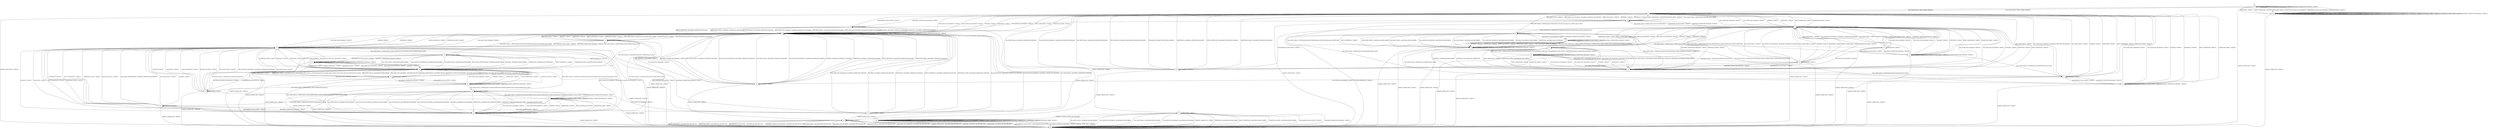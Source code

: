 digraph g {
__start0 [label="" shape="none"];

	s0 [shape="circle" label="s0"];
	s1 [shape="circle" label="s1"];
	s2 [shape="circle" label="s2"];
	s3 [shape="circle" label="s3"];
	s4 [shape="circle" label="s4"];
	s5 [shape="circle" label="s5"];
	s6 [shape="circle" label="s6"];
	s7 [shape="circle" label="s7"];
	s8 [shape="circle" label="s8"];
	s9 [shape="circle" label="s9"];
	s10 [shape="circle" label="s10"];
	s11 [shape="circle" label="s11"];
	s12 [shape="circle" label="s12"];
	s13 [shape="circle" label="s13"];
	s14 [shape="circle" label="s14"];
	s15 [shape="circle" label="s15"];
	s16 [shape="circle" label="s16"];
	s17 [shape="circle" label="s17"];
	s18 [shape="circle" label="s18"];
	s19 [shape="circle" label="s19"];
	s20 [shape="circle" label="s20"];
	s21 [shape="circle" label="s21"];
	s22 [shape="circle" label="s22"];
	s23 [shape="circle" label="s23"];
	s24 [shape="circle" label="s24"];
	s25 [shape="circle" label="s25"];
	s26 [shape="circle" label="s26"];
	s27 [shape="circle" label="s27"];
	s28 [shape="circle" label="s28"];
	s29 [shape="circle" label="s29"];
	s30 [shape="circle" label="s30"];
	s31 [shape="circle" label="s31"];
	s32 [shape="circle" label="s32"];
	s33 [shape="circle" label="s33"];
	s34 [shape="circle" label="s34"];
	s35 [shape="circle" label="s35"];
	s36 [shape="circle" label="s36"];
	s0 -> s1 [label="RSA_CLIENT_HELLO / HELLO_VERIFY_REQUEST"];
	s0 -> s24 [label="RSA_CLIENT_KEY_EXCHANGE / TIMEOUT"];
	s0 -> s1 [label="PSK_CLIENT_HELLO / HELLO_VERIFY_REQUEST"];
	s0 -> s24 [label="PSK_CLIENT_KEY_EXCHANGE / TIMEOUT"];
	s0 -> s8 [label="CHANGE_CIPHER_SPEC / TIMEOUT"];
	s0 -> s24 [label="FINISHED / TIMEOUT"];
	s0 -> s0 [label="APPLICATION / TIMEOUT"];
	s0 -> s24 [label="CERTIFICATE / TIMEOUT"];
	s0 -> s24 [label="EMPTY_CERTIFICATE / TIMEOUT"];
	s0 -> s24 [label="CERTIFICATE_VERIFY / TIMEOUT"];
	s0 -> s0 [label="Alert(WARNING,CLOSE_NOTIFY) / TIMEOUT"];
	s0 -> s0 [label="Alert(FATAL,UNEXPECTED_MESSAGE) / TIMEOUT"];
	s1 -> s3 [label="RSA_CLIENT_HELLO / SERVER_HELLO,CERTIFICATE,CERTIFICATE_REQUEST,SERVER_HELLO_DONE"];
	s1 -> s9 [label="RSA_CLIENT_KEY_EXCHANGE / TIMEOUT"];
	s1 -> s2 [label="PSK_CLIENT_HELLO / SERVER_HELLO,SERVER_HELLO_DONE"];
	s1 -> s9 [label="PSK_CLIENT_KEY_EXCHANGE / TIMEOUT"];
	s1 -> s8 [label="CHANGE_CIPHER_SPEC / TIMEOUT"];
	s1 -> s9 [label="FINISHED / TIMEOUT"];
	s1 -> s1 [label="APPLICATION / TIMEOUT"];
	s1 -> s9 [label="CERTIFICATE / TIMEOUT"];
	s1 -> s9 [label="EMPTY_CERTIFICATE / TIMEOUT"];
	s1 -> s9 [label="CERTIFICATE_VERIFY / TIMEOUT"];
	s1 -> s1 [label="Alert(WARNING,CLOSE_NOTIFY) / TIMEOUT"];
	s1 -> s1 [label="Alert(FATAL,UNEXPECTED_MESSAGE) / TIMEOUT"];
	s2 -> s1 [label="RSA_CLIENT_HELLO / TIMEOUT"];
	s2 -> s1 [label="RSA_CLIENT_KEY_EXCHANGE / Alert(FATAL,UNKNOWN_PSK_IDENTITY)"];
	s2 -> s1 [label="PSK_CLIENT_HELLO / TIMEOUT"];
	s2 -> s4 [label="PSK_CLIENT_KEY_EXCHANGE / TIMEOUT"];
	s2 -> s8 [label="CHANGE_CIPHER_SPEC / TIMEOUT"];
	s2 -> s1 [label="FINISHED / TIMEOUT"];
	s2 -> s2 [label="APPLICATION / TIMEOUT"];
	s2 -> s1 [label="CERTIFICATE / TIMEOUT"];
	s2 -> s1 [label="EMPTY_CERTIFICATE / TIMEOUT"];
	s2 -> s1 [label="CERTIFICATE_VERIFY / TIMEOUT"];
	s2 -> s5 [label="Alert(WARNING,CLOSE_NOTIFY) / TIMEOUT"];
	s2 -> s5 [label="Alert(FATAL,UNEXPECTED_MESSAGE) / TIMEOUT"];
	s3 -> s6 [label="RSA_CLIENT_HELLO / Alert(FATAL,DECODE_ERROR)"];
	s3 -> s6 [label="RSA_CLIENT_KEY_EXCHANGE / Alert(FATAL,DECODE_ERROR)"];
	s3 -> s6 [label="PSK_CLIENT_HELLO / Alert(FATAL,DECODE_ERROR)"];
	s3 -> s6 [label="PSK_CLIENT_KEY_EXCHANGE / Alert(FATAL,DECODE_ERROR)"];
	s3 -> s8 [label="CHANGE_CIPHER_SPEC / TIMEOUT"];
	s3 -> s6 [label="FINISHED / Alert(FATAL,DECODE_ERROR)"];
	s3 -> s3 [label="APPLICATION / TIMEOUT"];
	s3 -> s6 [label="CERTIFICATE / Alert(FATAL,BAD_CERTIFICATE)"];
	s3 -> s6 [label="EMPTY_CERTIFICATE / TIMEOUT"];
	s3 -> s6 [label="CERTIFICATE_VERIFY / Alert(FATAL,DECODE_ERROR)"];
	s3 -> s7 [label="Alert(WARNING,CLOSE_NOTIFY) / TIMEOUT"];
	s3 -> s7 [label="Alert(FATAL,UNEXPECTED_MESSAGE) / TIMEOUT"];
	s4 -> s9 [label="RSA_CLIENT_HELLO / Alert(FATAL,UNEXPECTED_MESSAGE)"];
	s4 -> s9 [label="RSA_CLIENT_KEY_EXCHANGE / Alert(FATAL,UNEXPECTED_MESSAGE)"];
	s4 -> s9 [label="PSK_CLIENT_HELLO / Alert(FATAL,UNEXPECTED_MESSAGE)"];
	s4 -> s9 [label="PSK_CLIENT_KEY_EXCHANGE / Alert(FATAL,UNEXPECTED_MESSAGE)"];
	s4 -> s18 [label="CHANGE_CIPHER_SPEC / TIMEOUT"];
	s4 -> s9 [label="FINISHED / Alert(FATAL,UNEXPECTED_MESSAGE)"];
	s4 -> s4 [label="APPLICATION / TIMEOUT"];
	s4 -> s9 [label="CERTIFICATE / Alert(FATAL,UNEXPECTED_MESSAGE)"];
	s4 -> s9 [label="EMPTY_CERTIFICATE / Alert(FATAL,UNEXPECTED_MESSAGE)"];
	s4 -> s9 [label="CERTIFICATE_VERIFY / Alert(FATAL,UNEXPECTED_MESSAGE)"];
	s4 -> s1 [label="Alert(WARNING,CLOSE_NOTIFY) / TIMEOUT"];
	s4 -> s1 [label="Alert(FATAL,UNEXPECTED_MESSAGE) / TIMEOUT"];
	s5 -> s3 [label="RSA_CLIENT_HELLO / CERTIFICATE,CERTIFICATE_REQUEST,SERVER_HELLO_DONE,SERVER_HELLO"];
	s5 -> s1 [label="RSA_CLIENT_KEY_EXCHANGE / TIMEOUT"];
	s5 -> s2 [label="PSK_CLIENT_HELLO / SERVER_HELLO_DONE,SERVER_HELLO"];
	s5 -> s1 [label="PSK_CLIENT_KEY_EXCHANGE / TIMEOUT"];
	s5 -> s8 [label="CHANGE_CIPHER_SPEC / TIMEOUT"];
	s5 -> s1 [label="FINISHED / TIMEOUT"];
	s5 -> s5 [label="APPLICATION / TIMEOUT"];
	s5 -> s1 [label="CERTIFICATE / TIMEOUT"];
	s5 -> s1 [label="EMPTY_CERTIFICATE / TIMEOUT"];
	s5 -> s1 [label="CERTIFICATE_VERIFY / TIMEOUT"];
	s5 -> s5 [label="Alert(WARNING,CLOSE_NOTIFY) / TIMEOUT"];
	s5 -> s5 [label="Alert(FATAL,UNEXPECTED_MESSAGE) / TIMEOUT"];
	s6 -> s3 [label="RSA_CLIENT_HELLO / CERTIFICATE_REQUEST,SERVER_HELLO_DONE,SERVER_HELLO,CERTIFICATE"];
	s6 -> s5 [label="RSA_CLIENT_KEY_EXCHANGE / TIMEOUT"];
	s6 -> s11 [label="PSK_CLIENT_HELLO / SERVER_HELLO,SERVER_HELLO_DONE"];
	s6 -> s5 [label="PSK_CLIENT_KEY_EXCHANGE / TIMEOUT"];
	s6 -> s8 [label="CHANGE_CIPHER_SPEC / TIMEOUT"];
	s6 -> s5 [label="FINISHED / TIMEOUT"];
	s6 -> s6 [label="APPLICATION / TIMEOUT"];
	s6 -> s5 [label="CERTIFICATE / TIMEOUT"];
	s6 -> s5 [label="EMPTY_CERTIFICATE / TIMEOUT"];
	s6 -> s5 [label="CERTIFICATE_VERIFY / TIMEOUT"];
	s6 -> s6 [label="Alert(WARNING,CLOSE_NOTIFY) / TIMEOUT"];
	s6 -> s6 [label="Alert(FATAL,UNEXPECTED_MESSAGE) / TIMEOUT"];
	s7 -> s17 [label="RSA_CLIENT_HELLO / SERVER_HELLO_DONE,SERVER_HELLO,CERTIFICATE,CERTIFICATE_REQUEST"];
	s7 -> s6 [label="RSA_CLIENT_KEY_EXCHANGE / TIMEOUT"];
	s7 -> s12 [label="PSK_CLIENT_HELLO / SERVER_HELLO,SERVER_HELLO_DONE"];
	s7 -> s6 [label="PSK_CLIENT_KEY_EXCHANGE / TIMEOUT"];
	s7 -> s8 [label="CHANGE_CIPHER_SPEC / TIMEOUT"];
	s7 -> s6 [label="FINISHED / TIMEOUT"];
	s7 -> s7 [label="APPLICATION / TIMEOUT"];
	s7 -> s6 [label="CERTIFICATE / TIMEOUT"];
	s7 -> s6 [label="EMPTY_CERTIFICATE / TIMEOUT"];
	s7 -> s6 [label="CERTIFICATE_VERIFY / TIMEOUT"];
	s7 -> s7 [label="Alert(WARNING,CLOSE_NOTIFY) / TIMEOUT"];
	s7 -> s7 [label="Alert(FATAL,UNEXPECTED_MESSAGE) / TIMEOUT"];
	s8 -> s8 [label="RSA_CLIENT_HELLO / TIMEOUT"];
	s8 -> s8 [label="RSA_CLIENT_KEY_EXCHANGE / TIMEOUT"];
	s8 -> s8 [label="PSK_CLIENT_HELLO / TIMEOUT"];
	s8 -> s8 [label="PSK_CLIENT_KEY_EXCHANGE / TIMEOUT"];
	s8 -> s8 [label="CHANGE_CIPHER_SPEC / TIMEOUT"];
	s8 -> s8 [label="FINISHED / TIMEOUT"];
	s8 -> s8 [label="APPLICATION / TIMEOUT"];
	s8 -> s8 [label="CERTIFICATE / TIMEOUT"];
	s8 -> s8 [label="EMPTY_CERTIFICATE / TIMEOUT"];
	s8 -> s8 [label="CERTIFICATE_VERIFY / TIMEOUT"];
	s8 -> s8 [label="Alert(WARNING,CLOSE_NOTIFY) / TIMEOUT"];
	s8 -> s8 [label="Alert(FATAL,UNEXPECTED_MESSAGE) / TIMEOUT"];
	s9 -> s16 [label="RSA_CLIENT_HELLO / SERVER_HELLO,CERTIFICATE,CERTIFICATE_REQUEST,SERVER_HELLO_DONE"];
	s9 -> s9 [label="RSA_CLIENT_KEY_EXCHANGE / TIMEOUT"];
	s9 -> s10 [label="PSK_CLIENT_HELLO / SERVER_HELLO,SERVER_HELLO_DONE"];
	s9 -> s9 [label="PSK_CLIENT_KEY_EXCHANGE / TIMEOUT"];
	s9 -> s8 [label="CHANGE_CIPHER_SPEC / TIMEOUT"];
	s9 -> s9 [label="FINISHED / TIMEOUT"];
	s9 -> s9 [label="APPLICATION / TIMEOUT"];
	s9 -> s9 [label="CERTIFICATE / TIMEOUT"];
	s9 -> s9 [label="EMPTY_CERTIFICATE / TIMEOUT"];
	s9 -> s9 [label="CERTIFICATE_VERIFY / TIMEOUT"];
	s9 -> s9 [label="Alert(WARNING,CLOSE_NOTIFY) / TIMEOUT"];
	s9 -> s9 [label="Alert(FATAL,UNEXPECTED_MESSAGE) / TIMEOUT"];
	s10 -> s9 [label="RSA_CLIENT_HELLO / TIMEOUT"];
	s10 -> s9 [label="RSA_CLIENT_KEY_EXCHANGE / Alert(FATAL,UNKNOWN_PSK_IDENTITY)"];
	s10 -> s9 [label="PSK_CLIENT_HELLO / TIMEOUT"];
	s10 -> s35 [label="PSK_CLIENT_KEY_EXCHANGE / TIMEOUT"];
	s10 -> s8 [label="CHANGE_CIPHER_SPEC / TIMEOUT"];
	s10 -> s9 [label="FINISHED / TIMEOUT"];
	s10 -> s10 [label="APPLICATION / TIMEOUT"];
	s10 -> s9 [label="CERTIFICATE / TIMEOUT"];
	s10 -> s9 [label="EMPTY_CERTIFICATE / TIMEOUT"];
	s10 -> s9 [label="CERTIFICATE_VERIFY / TIMEOUT"];
	s10 -> s13 [label="Alert(WARNING,CLOSE_NOTIFY) / TIMEOUT"];
	s10 -> s13 [label="Alert(FATAL,UNEXPECTED_MESSAGE) / TIMEOUT"];
	s11 -> s1 [label="RSA_CLIENT_HELLO / TIMEOUT"];
	s11 -> s1 [label="RSA_CLIENT_KEY_EXCHANGE / Alert(FATAL,UNKNOWN_PSK_IDENTITY)"];
	s11 -> s1 [label="PSK_CLIENT_HELLO / TIMEOUT"];
	s11 -> s35 [label="PSK_CLIENT_KEY_EXCHANGE / TIMEOUT"];
	s11 -> s8 [label="CHANGE_CIPHER_SPEC / TIMEOUT"];
	s11 -> s1 [label="FINISHED / TIMEOUT"];
	s11 -> s11 [label="APPLICATION / TIMEOUT"];
	s11 -> s1 [label="CERTIFICATE / TIMEOUT"];
	s11 -> s1 [label="EMPTY_CERTIFICATE / TIMEOUT"];
	s11 -> s1 [label="CERTIFICATE_VERIFY / TIMEOUT"];
	s11 -> s14 [label="Alert(WARNING,CLOSE_NOTIFY) / TIMEOUT"];
	s11 -> s14 [label="Alert(FATAL,UNEXPECTED_MESSAGE) / TIMEOUT"];
	s12 -> s5 [label="RSA_CLIENT_HELLO / TIMEOUT"];
	s12 -> s5 [label="RSA_CLIENT_KEY_EXCHANGE / Alert(FATAL,UNKNOWN_PSK_IDENTITY)"];
	s12 -> s5 [label="PSK_CLIENT_HELLO / TIMEOUT"];
	s12 -> s36 [label="PSK_CLIENT_KEY_EXCHANGE / TIMEOUT"];
	s12 -> s8 [label="CHANGE_CIPHER_SPEC / TIMEOUT"];
	s12 -> s5 [label="FINISHED / TIMEOUT"];
	s12 -> s12 [label="APPLICATION / TIMEOUT"];
	s12 -> s5 [label="CERTIFICATE / TIMEOUT"];
	s12 -> s5 [label="EMPTY_CERTIFICATE / TIMEOUT"];
	s12 -> s5 [label="CERTIFICATE_VERIFY / TIMEOUT"];
	s12 -> s15 [label="Alert(WARNING,CLOSE_NOTIFY) / TIMEOUT"];
	s12 -> s15 [label="Alert(FATAL,UNEXPECTED_MESSAGE) / TIMEOUT"];
	s13 -> s16 [label="RSA_CLIENT_HELLO / SERVER_HELLO_DONE,CERTIFICATE,CERTIFICATE_REQUEST,SERVER_HELLO_DONE"];
	s13 -> s9 [label="RSA_CLIENT_KEY_EXCHANGE / TIMEOUT"];
	s13 -> s10 [label="PSK_CLIENT_HELLO / SERVER_HELLO_DONE,SERVER_HELLO_DONE"];
	s13 -> s9 [label="PSK_CLIENT_KEY_EXCHANGE / TIMEOUT"];
	s13 -> s8 [label="CHANGE_CIPHER_SPEC / TIMEOUT"];
	s13 -> s9 [label="FINISHED / TIMEOUT"];
	s13 -> s13 [label="APPLICATION / TIMEOUT"];
	s13 -> s9 [label="CERTIFICATE / TIMEOUT"];
	s13 -> s9 [label="EMPTY_CERTIFICATE / TIMEOUT"];
	s13 -> s9 [label="CERTIFICATE_VERIFY / TIMEOUT"];
	s13 -> s13 [label="Alert(WARNING,CLOSE_NOTIFY) / TIMEOUT"];
	s13 -> s13 [label="Alert(FATAL,UNEXPECTED_MESSAGE) / TIMEOUT"];
	s14 -> s3 [label="RSA_CLIENT_HELLO / CERTIFICATE,CERTIFICATE_REQUEST,SERVER_HELLO_DONE,SERVER_HELLO_DONE"];
	s14 -> s1 [label="RSA_CLIENT_KEY_EXCHANGE / TIMEOUT"];
	s14 -> s2 [label="PSK_CLIENT_HELLO / SERVER_HELLO_DONE,SERVER_HELLO_DONE"];
	s14 -> s1 [label="PSK_CLIENT_KEY_EXCHANGE / TIMEOUT"];
	s14 -> s8 [label="CHANGE_CIPHER_SPEC / TIMEOUT"];
	s14 -> s1 [label="FINISHED / TIMEOUT"];
	s14 -> s14 [label="APPLICATION / TIMEOUT"];
	s14 -> s1 [label="CERTIFICATE / TIMEOUT"];
	s14 -> s1 [label="EMPTY_CERTIFICATE / TIMEOUT"];
	s14 -> s1 [label="CERTIFICATE_VERIFY / TIMEOUT"];
	s14 -> s14 [label="Alert(WARNING,CLOSE_NOTIFY) / TIMEOUT"];
	s14 -> s14 [label="Alert(FATAL,UNEXPECTED_MESSAGE) / TIMEOUT"];
	s15 -> s3 [label="RSA_CLIENT_HELLO / CERTIFICATE_REQUEST,SERVER_HELLO_DONE,SERVER_HELLO_DONE,CERTIFICATE"];
	s15 -> s5 [label="RSA_CLIENT_KEY_EXCHANGE / TIMEOUT"];
	s15 -> s11 [label="PSK_CLIENT_HELLO / SERVER_HELLO_DONE,SERVER_HELLO_DONE"];
	s15 -> s5 [label="PSK_CLIENT_KEY_EXCHANGE / TIMEOUT"];
	s15 -> s8 [label="CHANGE_CIPHER_SPEC / TIMEOUT"];
	s15 -> s5 [label="FINISHED / TIMEOUT"];
	s15 -> s15 [label="APPLICATION / TIMEOUT"];
	s15 -> s5 [label="CERTIFICATE / TIMEOUT"];
	s15 -> s5 [label="EMPTY_CERTIFICATE / TIMEOUT"];
	s15 -> s5 [label="CERTIFICATE_VERIFY / TIMEOUT"];
	s15 -> s15 [label="Alert(WARNING,CLOSE_NOTIFY) / TIMEOUT"];
	s15 -> s15 [label="Alert(FATAL,UNEXPECTED_MESSAGE) / TIMEOUT"];
	s16 -> s19 [label="RSA_CLIENT_HELLO / Alert(FATAL,DECODE_ERROR)"];
	s16 -> s19 [label="RSA_CLIENT_KEY_EXCHANGE / Alert(FATAL,DECODE_ERROR)"];
	s16 -> s19 [label="PSK_CLIENT_HELLO / Alert(FATAL,DECODE_ERROR)"];
	s16 -> s19 [label="PSK_CLIENT_KEY_EXCHANGE / Alert(FATAL,DECODE_ERROR)"];
	s16 -> s8 [label="CHANGE_CIPHER_SPEC / TIMEOUT"];
	s16 -> s19 [label="FINISHED / Alert(FATAL,DECODE_ERROR)"];
	s16 -> s16 [label="APPLICATION / TIMEOUT"];
	s16 -> s19 [label="CERTIFICATE / Alert(FATAL,BAD_CERTIFICATE)"];
	s16 -> s19 [label="EMPTY_CERTIFICATE / TIMEOUT"];
	s16 -> s19 [label="CERTIFICATE_VERIFY / Alert(FATAL,DECODE_ERROR)"];
	s16 -> s25 [label="Alert(WARNING,CLOSE_NOTIFY) / TIMEOUT"];
	s16 -> s25 [label="Alert(FATAL,UNEXPECTED_MESSAGE) / TIMEOUT"];
	s17 -> s20 [label="RSA_CLIENT_HELLO / Alert(FATAL,DECODE_ERROR)"];
	s17 -> s20 [label="RSA_CLIENT_KEY_EXCHANGE / Alert(FATAL,DECODE_ERROR)"];
	s17 -> s20 [label="PSK_CLIENT_HELLO / Alert(FATAL,DECODE_ERROR)"];
	s17 -> s20 [label="PSK_CLIENT_KEY_EXCHANGE / Alert(FATAL,DECODE_ERROR)"];
	s17 -> s8 [label="CHANGE_CIPHER_SPEC / TIMEOUT"];
	s17 -> s20 [label="FINISHED / Alert(FATAL,DECODE_ERROR)"];
	s17 -> s17 [label="APPLICATION / TIMEOUT"];
	s17 -> s20 [label="CERTIFICATE / Alert(FATAL,BAD_CERTIFICATE)"];
	s17 -> s20 [label="EMPTY_CERTIFICATE / TIMEOUT"];
	s17 -> s20 [label="CERTIFICATE_VERIFY / Alert(FATAL,DECODE_ERROR)"];
	s17 -> s21 [label="Alert(WARNING,CLOSE_NOTIFY) / TIMEOUT"];
	s17 -> s21 [label="Alert(FATAL,UNEXPECTED_MESSAGE) / TIMEOUT"];
	s18 -> s8 [label="RSA_CLIENT_HELLO / Alert(FATAL,DECODE_ERROR)"];
	s18 -> s8 [label="RSA_CLIENT_KEY_EXCHANGE / Alert(FATAL,DECODE_ERROR)"];
	s18 -> s8 [label="PSK_CLIENT_HELLO / Alert(FATAL,DECODE_ERROR)"];
	s18 -> s8 [label="PSK_CLIENT_KEY_EXCHANGE / Alert(FATAL,DECODE_ERROR)"];
	s18 -> s8 [label="CHANGE_CIPHER_SPEC / TIMEOUT"];
	s18 -> s22 [label="FINISHED / CHANGE_CIPHER_SPEC,FINISHED"];
	s18 -> s18 [label="APPLICATION / TIMEOUT"];
	s18 -> s8 [label="CERTIFICATE / Alert(FATAL,DECODE_ERROR)"];
	s18 -> s8 [label="EMPTY_CERTIFICATE / Alert(FATAL,DECODE_ERROR)"];
	s18 -> s8 [label="CERTIFICATE_VERIFY / Alert(FATAL,DECODE_ERROR)"];
	s18 -> s8 [label="Alert(WARNING,CLOSE_NOTIFY) / TIMEOUT"];
	s18 -> s8 [label="Alert(FATAL,UNEXPECTED_MESSAGE) / TIMEOUT"];
	s19 -> s33 [label="RSA_CLIENT_HELLO / CERTIFICATE_REQUEST,SERVER_HELLO_DONE,CERTIFICATE_REQUEST,SERVER_HELLO_DONE"];
	s19 -> s13 [label="RSA_CLIENT_KEY_EXCHANGE / TIMEOUT"];
	s19 -> s10 [label="PSK_CLIENT_HELLO / CERTIFICATE_REQUEST,SERVER_HELLO_DONE"];
	s19 -> s13 [label="PSK_CLIENT_KEY_EXCHANGE / TIMEOUT"];
	s19 -> s8 [label="CHANGE_CIPHER_SPEC / TIMEOUT"];
	s19 -> s13 [label="FINISHED / TIMEOUT"];
	s19 -> s19 [label="APPLICATION / TIMEOUT"];
	s19 -> s13 [label="CERTIFICATE / TIMEOUT"];
	s19 -> s13 [label="EMPTY_CERTIFICATE / TIMEOUT"];
	s19 -> s13 [label="CERTIFICATE_VERIFY / TIMEOUT"];
	s19 -> s19 [label="Alert(WARNING,CLOSE_NOTIFY) / TIMEOUT"];
	s19 -> s19 [label="Alert(FATAL,UNEXPECTED_MESSAGE) / TIMEOUT"];
	s20 -> s3 [label="RSA_CLIENT_HELLO / CERTIFICATE_REQUEST,SERVER_HELLO_DONE,CERTIFICATE_REQUEST,CERTIFICATE"];
	s20 -> s5 [label="RSA_CLIENT_KEY_EXCHANGE / TIMEOUT"];
	s20 -> s11 [label="PSK_CLIENT_HELLO / CERTIFICATE_REQUEST,SERVER_HELLO_DONE"];
	s20 -> s5 [label="PSK_CLIENT_KEY_EXCHANGE / TIMEOUT"];
	s20 -> s8 [label="CHANGE_CIPHER_SPEC / TIMEOUT"];
	s20 -> s5 [label="FINISHED / TIMEOUT"];
	s20 -> s20 [label="APPLICATION / TIMEOUT"];
	s20 -> s5 [label="CERTIFICATE / TIMEOUT"];
	s20 -> s5 [label="EMPTY_CERTIFICATE / TIMEOUT"];
	s20 -> s5 [label="CERTIFICATE_VERIFY / TIMEOUT"];
	s20 -> s20 [label="Alert(WARNING,CLOSE_NOTIFY) / TIMEOUT"];
	s20 -> s20 [label="Alert(FATAL,UNEXPECTED_MESSAGE) / TIMEOUT"];
	s21 -> s17 [label="RSA_CLIENT_HELLO / SERVER_HELLO_DONE,CERTIFICATE,CERTIFICATE_REQUEST,CERTIFICATE_REQUEST"];
	s21 -> s20 [label="RSA_CLIENT_KEY_EXCHANGE / TIMEOUT"];
	s21 -> s23 [label="PSK_CLIENT_HELLO / CERTIFICATE,CERTIFICATE_REQUEST"];
	s21 -> s20 [label="PSK_CLIENT_KEY_EXCHANGE / TIMEOUT"];
	s21 -> s8 [label="CHANGE_CIPHER_SPEC / TIMEOUT"];
	s21 -> s20 [label="FINISHED / TIMEOUT"];
	s21 -> s21 [label="APPLICATION / TIMEOUT"];
	s21 -> s20 [label="CERTIFICATE / TIMEOUT"];
	s21 -> s20 [label="EMPTY_CERTIFICATE / TIMEOUT"];
	s21 -> s20 [label="CERTIFICATE_VERIFY / TIMEOUT"];
	s21 -> s21 [label="Alert(WARNING,CLOSE_NOTIFY) / TIMEOUT"];
	s21 -> s21 [label="Alert(FATAL,UNEXPECTED_MESSAGE) / TIMEOUT"];
	s22 -> s22 [label="RSA_CLIENT_HELLO / Alert(WARNING,NO_RENEGOTIATION)"];
	s22 -> s22 [label="RSA_CLIENT_KEY_EXCHANGE / TIMEOUT"];
	s22 -> s22 [label="PSK_CLIENT_HELLO / Alert(WARNING,NO_RENEGOTIATION)"];
	s22 -> s22 [label="PSK_CLIENT_KEY_EXCHANGE / TIMEOUT"];
	s22 -> s8 [label="CHANGE_CIPHER_SPEC / TIMEOUT"];
	s22 -> s22 [label="FINISHED / TIMEOUT"];
	s22 -> s22 [label="APPLICATION / APPLICATION"];
	s22 -> s22 [label="CERTIFICATE / TIMEOUT"];
	s22 -> s22 [label="EMPTY_CERTIFICATE / TIMEOUT"];
	s22 -> s22 [label="CERTIFICATE_VERIFY / TIMEOUT"];
	s22 -> s8 [label="Alert(WARNING,CLOSE_NOTIFY) / Alert(WARNING,CLOSE_NOTIFY)"];
	s22 -> s8 [label="Alert(FATAL,UNEXPECTED_MESSAGE) / TIMEOUT"];
	s23 -> s5 [label="RSA_CLIENT_HELLO / TIMEOUT"];
	s23 -> s5 [label="RSA_CLIENT_KEY_EXCHANGE / Alert(FATAL,UNKNOWN_PSK_IDENTITY)"];
	s23 -> s5 [label="PSK_CLIENT_HELLO / TIMEOUT"];
	s23 -> s36 [label="PSK_CLIENT_KEY_EXCHANGE / TIMEOUT"];
	s23 -> s8 [label="CHANGE_CIPHER_SPEC / TIMEOUT"];
	s23 -> s5 [label="FINISHED / TIMEOUT"];
	s23 -> s23 [label="APPLICATION / TIMEOUT"];
	s23 -> s5 [label="CERTIFICATE / TIMEOUT"];
	s23 -> s5 [label="EMPTY_CERTIFICATE / TIMEOUT"];
	s23 -> s5 [label="CERTIFICATE_VERIFY / TIMEOUT"];
	s23 -> s20 [label="Alert(WARNING,CLOSE_NOTIFY) / TIMEOUT"];
	s23 -> s20 [label="Alert(FATAL,UNEXPECTED_MESSAGE) / TIMEOUT"];
	s24 -> s24 [label="RSA_CLIENT_HELLO / HELLO_VERIFY_REQUEST"];
	s24 -> s24 [label="RSA_CLIENT_KEY_EXCHANGE / TIMEOUT"];
	s24 -> s24 [label="PSK_CLIENT_HELLO / HELLO_VERIFY_REQUEST"];
	s24 -> s24 [label="PSK_CLIENT_KEY_EXCHANGE / TIMEOUT"];
	s24 -> s8 [label="CHANGE_CIPHER_SPEC / TIMEOUT"];
	s24 -> s24 [label="FINISHED / TIMEOUT"];
	s24 -> s24 [label="APPLICATION / TIMEOUT"];
	s24 -> s24 [label="CERTIFICATE / TIMEOUT"];
	s24 -> s24 [label="EMPTY_CERTIFICATE / TIMEOUT"];
	s24 -> s24 [label="CERTIFICATE_VERIFY / TIMEOUT"];
	s24 -> s24 [label="Alert(WARNING,CLOSE_NOTIFY) / TIMEOUT"];
	s24 -> s24 [label="Alert(FATAL,UNEXPECTED_MESSAGE) / TIMEOUT"];
	s25 -> s26 [label="RSA_CLIENT_HELLO / CERTIFICATE,CERTIFICATE_REQUEST,SERVER_HELLO_DONE,SERVER_HELLO_DONE"];
	s25 -> s19 [label="RSA_CLIENT_KEY_EXCHANGE / TIMEOUT"];
	s25 -> s27 [label="PSK_CLIENT_HELLO / CERTIFICATE,CERTIFICATE_REQUEST"];
	s25 -> s19 [label="PSK_CLIENT_KEY_EXCHANGE / TIMEOUT"];
	s25 -> s8 [label="CHANGE_CIPHER_SPEC / TIMEOUT"];
	s25 -> s19 [label="FINISHED / TIMEOUT"];
	s25 -> s25 [label="APPLICATION / TIMEOUT"];
	s25 -> s19 [label="CERTIFICATE / TIMEOUT"];
	s25 -> s19 [label="EMPTY_CERTIFICATE / TIMEOUT"];
	s25 -> s19 [label="CERTIFICATE_VERIFY / TIMEOUT"];
	s25 -> s25 [label="Alert(WARNING,CLOSE_NOTIFY) / TIMEOUT"];
	s25 -> s25 [label="Alert(FATAL,UNEXPECTED_MESSAGE) / TIMEOUT"];
	s26 -> s28 [label="RSA_CLIENT_HELLO / Alert(FATAL,DECODE_ERROR)"];
	s26 -> s28 [label="RSA_CLIENT_KEY_EXCHANGE / Alert(FATAL,DECODE_ERROR)"];
	s26 -> s28 [label="PSK_CLIENT_HELLO / Alert(FATAL,DECODE_ERROR)"];
	s26 -> s28 [label="PSK_CLIENT_KEY_EXCHANGE / Alert(FATAL,DECODE_ERROR)"];
	s26 -> s8 [label="CHANGE_CIPHER_SPEC / TIMEOUT"];
	s26 -> s28 [label="FINISHED / Alert(FATAL,DECODE_ERROR)"];
	s26 -> s26 [label="APPLICATION / TIMEOUT"];
	s26 -> s28 [label="CERTIFICATE / Alert(FATAL,BAD_CERTIFICATE)"];
	s26 -> s28 [label="EMPTY_CERTIFICATE / TIMEOUT"];
	s26 -> s28 [label="CERTIFICATE_VERIFY / Alert(FATAL,DECODE_ERROR)"];
	s26 -> s29 [label="Alert(WARNING,CLOSE_NOTIFY) / TIMEOUT"];
	s26 -> s29 [label="Alert(FATAL,UNEXPECTED_MESSAGE) / TIMEOUT"];
	s27 -> s13 [label="RSA_CLIENT_HELLO / TIMEOUT"];
	s27 -> s13 [label="RSA_CLIENT_KEY_EXCHANGE / Alert(FATAL,UNKNOWN_PSK_IDENTITY)"];
	s27 -> s13 [label="PSK_CLIENT_HELLO / TIMEOUT"];
	s27 -> s31 [label="PSK_CLIENT_KEY_EXCHANGE / TIMEOUT"];
	s27 -> s8 [label="CHANGE_CIPHER_SPEC / TIMEOUT"];
	s27 -> s13 [label="FINISHED / TIMEOUT"];
	s27 -> s27 [label="APPLICATION / TIMEOUT"];
	s27 -> s13 [label="CERTIFICATE / TIMEOUT"];
	s27 -> s13 [label="EMPTY_CERTIFICATE / TIMEOUT"];
	s27 -> s13 [label="CERTIFICATE_VERIFY / TIMEOUT"];
	s27 -> s19 [label="Alert(WARNING,CLOSE_NOTIFY) / TIMEOUT"];
	s27 -> s19 [label="Alert(FATAL,UNEXPECTED_MESSAGE) / TIMEOUT"];
	s28 -> s33 [label="RSA_CLIENT_HELLO / SERVER_HELLO_DONE,SERVER_HELLO_DONE,CERTIFICATE_REQUEST,SERVER_HELLO_DONE"];
	s28 -> s13 [label="RSA_CLIENT_KEY_EXCHANGE / TIMEOUT"];
	s28 -> s10 [label="PSK_CLIENT_HELLO / SERVER_HELLO_DONE,SERVER_HELLO_DONE"];
	s28 -> s13 [label="PSK_CLIENT_KEY_EXCHANGE / TIMEOUT"];
	s28 -> s8 [label="CHANGE_CIPHER_SPEC / TIMEOUT"];
	s28 -> s13 [label="FINISHED / TIMEOUT"];
	s28 -> s28 [label="APPLICATION / TIMEOUT"];
	s28 -> s13 [label="CERTIFICATE / TIMEOUT"];
	s28 -> s13 [label="EMPTY_CERTIFICATE / TIMEOUT"];
	s28 -> s13 [label="CERTIFICATE_VERIFY / TIMEOUT"];
	s28 -> s28 [label="Alert(WARNING,CLOSE_NOTIFY) / TIMEOUT"];
	s28 -> s28 [label="Alert(FATAL,UNEXPECTED_MESSAGE) / TIMEOUT"];
	s29 -> s26 [label="RSA_CLIENT_HELLO / CERTIFICATE_REQUEST,SERVER_HELLO_DONE,SERVER_HELLO_DONE,SERVER_HELLO_DONE"];
	s29 -> s28 [label="RSA_CLIENT_KEY_EXCHANGE / TIMEOUT"];
	s29 -> s30 [label="PSK_CLIENT_HELLO / CERTIFICATE_REQUEST,SERVER_HELLO_DONE"];
	s29 -> s28 [label="PSK_CLIENT_KEY_EXCHANGE / TIMEOUT"];
	s29 -> s8 [label="CHANGE_CIPHER_SPEC / TIMEOUT"];
	s29 -> s28 [label="FINISHED / TIMEOUT"];
	s29 -> s29 [label="APPLICATION / TIMEOUT"];
	s29 -> s28 [label="CERTIFICATE / TIMEOUT"];
	s29 -> s28 [label="EMPTY_CERTIFICATE / TIMEOUT"];
	s29 -> s28 [label="CERTIFICATE_VERIFY / TIMEOUT"];
	s29 -> s29 [label="Alert(WARNING,CLOSE_NOTIFY) / TIMEOUT"];
	s29 -> s29 [label="Alert(FATAL,UNEXPECTED_MESSAGE) / TIMEOUT"];
	s30 -> s13 [label="RSA_CLIENT_HELLO / TIMEOUT"];
	s30 -> s13 [label="RSA_CLIENT_KEY_EXCHANGE / Alert(FATAL,UNKNOWN_PSK_IDENTITY)"];
	s30 -> s13 [label="PSK_CLIENT_HELLO / TIMEOUT"];
	s30 -> s31 [label="PSK_CLIENT_KEY_EXCHANGE / TIMEOUT"];
	s30 -> s8 [label="CHANGE_CIPHER_SPEC / TIMEOUT"];
	s30 -> s13 [label="FINISHED / TIMEOUT"];
	s30 -> s30 [label="APPLICATION / TIMEOUT"];
	s30 -> s13 [label="CERTIFICATE / TIMEOUT"];
	s30 -> s13 [label="EMPTY_CERTIFICATE / TIMEOUT"];
	s30 -> s13 [label="CERTIFICATE_VERIFY / TIMEOUT"];
	s30 -> s28 [label="Alert(WARNING,CLOSE_NOTIFY) / TIMEOUT"];
	s30 -> s28 [label="Alert(FATAL,UNEXPECTED_MESSAGE) / TIMEOUT"];
	s31 -> s9 [label="RSA_CLIENT_HELLO / Alert(FATAL,UNEXPECTED_MESSAGE)"];
	s31 -> s9 [label="RSA_CLIENT_KEY_EXCHANGE / Alert(FATAL,UNEXPECTED_MESSAGE)"];
	s31 -> s9 [label="PSK_CLIENT_HELLO / Alert(FATAL,UNEXPECTED_MESSAGE)"];
	s31 -> s9 [label="PSK_CLIENT_KEY_EXCHANGE / Alert(FATAL,UNEXPECTED_MESSAGE)"];
	s31 -> s32 [label="CHANGE_CIPHER_SPEC / TIMEOUT"];
	s31 -> s9 [label="FINISHED / Alert(FATAL,UNEXPECTED_MESSAGE)"];
	s31 -> s31 [label="APPLICATION / TIMEOUT"];
	s31 -> s9 [label="CERTIFICATE / Alert(FATAL,UNEXPECTED_MESSAGE)"];
	s31 -> s9 [label="EMPTY_CERTIFICATE / Alert(FATAL,UNEXPECTED_MESSAGE)"];
	s31 -> s9 [label="CERTIFICATE_VERIFY / Alert(FATAL,UNEXPECTED_MESSAGE)"];
	s31 -> s13 [label="Alert(WARNING,CLOSE_NOTIFY) / TIMEOUT"];
	s31 -> s13 [label="Alert(FATAL,UNEXPECTED_MESSAGE) / TIMEOUT"];
	s32 -> s8 [label="RSA_CLIENT_HELLO / Alert(FATAL,BAD_RECORD_MAC)"];
	s32 -> s8 [label="RSA_CLIENT_KEY_EXCHANGE / Alert(FATAL,BAD_RECORD_MAC)"];
	s32 -> s8 [label="PSK_CLIENT_HELLO / Alert(FATAL,BAD_RECORD_MAC)"];
	s32 -> s8 [label="PSK_CLIENT_KEY_EXCHANGE / Alert(FATAL,BAD_RECORD_MAC)"];
	s32 -> s8 [label="CHANGE_CIPHER_SPEC / Alert(FATAL,BAD_RECORD_MAC)"];
	s32 -> s8 [label="FINISHED / Alert(FATAL,BAD_RECORD_MAC)"];
	s32 -> s32 [label="APPLICATION / TIMEOUT"];
	s32 -> s8 [label="CERTIFICATE / Alert(FATAL,BAD_RECORD_MAC)"];
	s32 -> s8 [label="EMPTY_CERTIFICATE / Alert(FATAL,BAD_RECORD_MAC)"];
	s32 -> s8 [label="CERTIFICATE_VERIFY / Alert(FATAL,BAD_RECORD_MAC)"];
	s32 -> s8 [label="Alert(WARNING,CLOSE_NOTIFY) / Alert(FATAL,BAD_RECORD_MAC)"];
	s32 -> s8 [label="Alert(FATAL,UNEXPECTED_MESSAGE) / Alert(FATAL,BAD_RECORD_MAC)"];
	s33 -> s19 [label="RSA_CLIENT_HELLO / Alert(FATAL,DECODE_ERROR)"];
	s33 -> s19 [label="RSA_CLIENT_KEY_EXCHANGE / Alert(FATAL,DECODE_ERROR)"];
	s33 -> s19 [label="PSK_CLIENT_HELLO / Alert(FATAL,DECODE_ERROR)"];
	s33 -> s19 [label="PSK_CLIENT_KEY_EXCHANGE / Alert(FATAL,DECODE_ERROR)"];
	s33 -> s8 [label="CHANGE_CIPHER_SPEC / TIMEOUT"];
	s33 -> s19 [label="FINISHED / Alert(FATAL,DECODE_ERROR)"];
	s33 -> s33 [label="APPLICATION / TIMEOUT"];
	s33 -> s19 [label="CERTIFICATE / Alert(FATAL,BAD_CERTIFICATE)"];
	s33 -> s19 [label="EMPTY_CERTIFICATE / TIMEOUT"];
	s33 -> s19 [label="CERTIFICATE_VERIFY / Alert(FATAL,DECODE_ERROR)"];
	s33 -> s34 [label="Alert(WARNING,CLOSE_NOTIFY) / TIMEOUT"];
	s33 -> s34 [label="Alert(FATAL,UNEXPECTED_MESSAGE) / TIMEOUT"];
	s34 -> s26 [label="RSA_CLIENT_HELLO / SERVER_HELLO_DONE,CERTIFICATE_REQUEST,SERVER_HELLO_DONE,SERVER_HELLO_DONE"];
	s34 -> s19 [label="RSA_CLIENT_KEY_EXCHANGE / TIMEOUT"];
	s34 -> s27 [label="PSK_CLIENT_HELLO / SERVER_HELLO_DONE,CERTIFICATE_REQUEST"];
	s34 -> s19 [label="PSK_CLIENT_KEY_EXCHANGE / TIMEOUT"];
	s34 -> s8 [label="CHANGE_CIPHER_SPEC / TIMEOUT"];
	s34 -> s19 [label="FINISHED / TIMEOUT"];
	s34 -> s34 [label="APPLICATION / TIMEOUT"];
	s34 -> s19 [label="CERTIFICATE / TIMEOUT"];
	s34 -> s19 [label="EMPTY_CERTIFICATE / TIMEOUT"];
	s34 -> s19 [label="CERTIFICATE_VERIFY / TIMEOUT"];
	s34 -> s34 [label="Alert(WARNING,CLOSE_NOTIFY) / TIMEOUT"];
	s34 -> s34 [label="Alert(FATAL,UNEXPECTED_MESSAGE) / TIMEOUT"];
	s35 -> s9 [label="RSA_CLIENT_HELLO / Alert(FATAL,UNEXPECTED_MESSAGE)"];
	s35 -> s9 [label="RSA_CLIENT_KEY_EXCHANGE / Alert(FATAL,UNEXPECTED_MESSAGE)"];
	s35 -> s9 [label="PSK_CLIENT_HELLO / Alert(FATAL,UNEXPECTED_MESSAGE)"];
	s35 -> s9 [label="PSK_CLIENT_KEY_EXCHANGE / Alert(FATAL,UNEXPECTED_MESSAGE)"];
	s35 -> s32 [label="CHANGE_CIPHER_SPEC / TIMEOUT"];
	s35 -> s9 [label="FINISHED / Alert(FATAL,UNEXPECTED_MESSAGE)"];
	s35 -> s35 [label="APPLICATION / TIMEOUT"];
	s35 -> s9 [label="CERTIFICATE / Alert(FATAL,UNEXPECTED_MESSAGE)"];
	s35 -> s9 [label="EMPTY_CERTIFICATE / Alert(FATAL,UNEXPECTED_MESSAGE)"];
	s35 -> s9 [label="CERTIFICATE_VERIFY / Alert(FATAL,UNEXPECTED_MESSAGE)"];
	s35 -> s9 [label="Alert(WARNING,CLOSE_NOTIFY) / TIMEOUT"];
	s35 -> s9 [label="Alert(FATAL,UNEXPECTED_MESSAGE) / TIMEOUT"];
	s36 -> s1 [label="RSA_CLIENT_HELLO / Alert(FATAL,UNEXPECTED_MESSAGE)"];
	s36 -> s1 [label="RSA_CLIENT_KEY_EXCHANGE / Alert(FATAL,UNEXPECTED_MESSAGE)"];
	s36 -> s1 [label="PSK_CLIENT_HELLO / Alert(FATAL,UNEXPECTED_MESSAGE)"];
	s36 -> s1 [label="PSK_CLIENT_KEY_EXCHANGE / Alert(FATAL,UNEXPECTED_MESSAGE)"];
	s36 -> s32 [label="CHANGE_CIPHER_SPEC / TIMEOUT"];
	s36 -> s1 [label="FINISHED / Alert(FATAL,UNEXPECTED_MESSAGE)"];
	s36 -> s36 [label="APPLICATION / TIMEOUT"];
	s36 -> s1 [label="CERTIFICATE / Alert(FATAL,UNEXPECTED_MESSAGE)"];
	s36 -> s1 [label="EMPTY_CERTIFICATE / Alert(FATAL,UNEXPECTED_MESSAGE)"];
	s36 -> s1 [label="CERTIFICATE_VERIFY / Alert(FATAL,UNEXPECTED_MESSAGE)"];
	s36 -> s5 [label="Alert(WARNING,CLOSE_NOTIFY) / TIMEOUT"];
	s36 -> s5 [label="Alert(FATAL,UNEXPECTED_MESSAGE) / TIMEOUT"];

__start0 -> s0;
}
